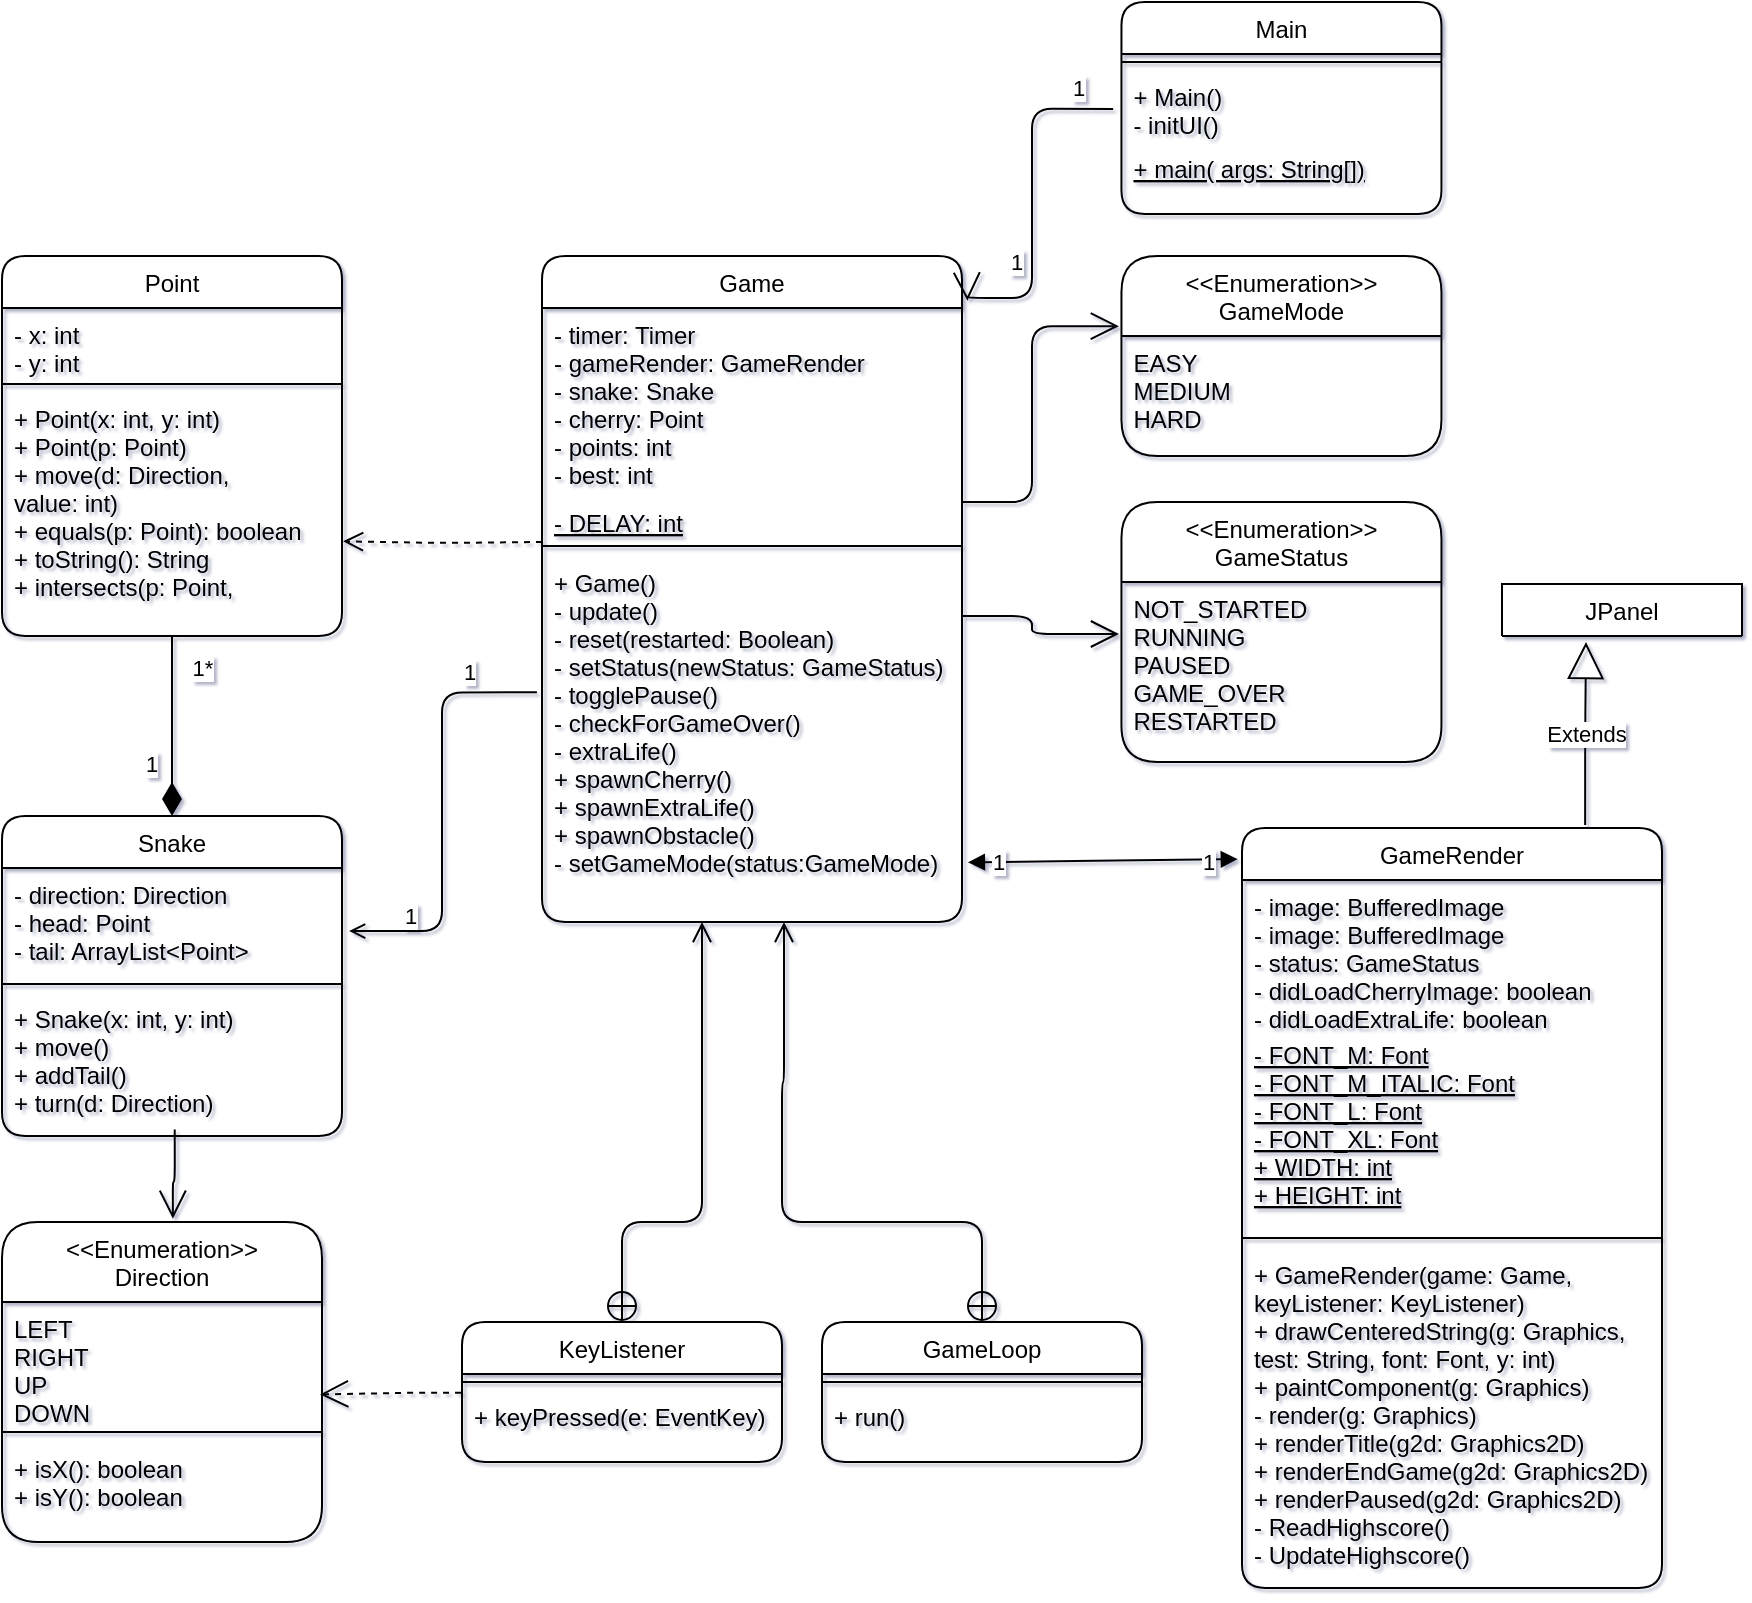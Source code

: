 <mxfile version="15.8.6" type="google"><diagram id="C5RBs43oDa-KdzZeNtuy" name="Page-1"><mxGraphModel dx="2044" dy="836" grid="1" gridSize="10" guides="1" tooltips="1" connect="1" arrows="1" fold="1" page="1" pageScale="1" pageWidth="827" pageHeight="1169" math="0" shadow="1"><root><mxCell id="WIyWlLk6GJQsqaUBKTNV-0"/><mxCell id="WIyWlLk6GJQsqaUBKTNV-1" parent="WIyWlLk6GJQsqaUBKTNV-0"/><mxCell id="Q1nwsN4nKAMBySvk54By-53" value="1" style="endArrow=open;html=1;startArrow=none;startFill=0;edgeStyle=orthogonalEdgeStyle;align=left;verticalAlign=bottom;entryX=1.021;entryY=0.584;entryDx=0;entryDy=0;entryPerimeter=0;exitX=-0.012;exitY=0.401;exitDx=0;exitDy=0;exitPerimeter=0;endFill=0;strokeColor=default;" parent="WIyWlLk6GJQsqaUBKTNV-1" source="Q1nwsN4nKAMBySvk54By-29" target="Q1nwsN4nKAMBySvk54By-7" edge="1"><mxGeometry x="-0.639" y="-1" relative="1" as="geometry"><mxPoint x="490" y="428" as="sourcePoint"/><mxPoint x="480" y="590" as="targetPoint"/><mxPoint as="offset"/></mxGeometry></mxCell><mxCell id="Q1nwsN4nKAMBySvk54By-54" value="1" style="edgeLabel;html=1;align=center;verticalAlign=middle;resizable=0;points=[];rounded=1;" parent="Q1nwsN4nKAMBySvk54By-53" vertex="1" connectable="0"><mxGeometry x="0.883" y="-6" relative="1" as="geometry"><mxPoint x="17" y="-2" as="offset"/></mxGeometry></mxCell><mxCell id="Q1nwsN4nKAMBySvk54By-6" value="Snake" style="swimlane;fontStyle=0;align=center;verticalAlign=top;childLayout=stackLayout;horizontal=1;startSize=26;horizontalStack=0;resizeParent=1;resizeLast=0;collapsible=1;marginBottom=0;shadow=0;strokeWidth=1;rounded=1;" parent="WIyWlLk6GJQsqaUBKTNV-1" vertex="1"><mxGeometry x="220" y="647" width="170" height="160" as="geometry"><mxRectangle x="340" y="380" width="170" height="26" as="alternateBounds"/></mxGeometry></mxCell><mxCell id="Q1nwsN4nKAMBySvk54By-7" value="- direction: Direction&#10;- head: Point&#10;- tail: ArrayList&lt;Point&gt;" style="text;align=left;verticalAlign=top;spacingLeft=4;spacingRight=4;overflow=hidden;rotatable=0;points=[[0,0.5],[1,0.5]];portConstraint=eastwest;rounded=1;" parent="Q1nwsN4nKAMBySvk54By-6" vertex="1"><mxGeometry y="26" width="170" height="54" as="geometry"/></mxCell><mxCell id="Q1nwsN4nKAMBySvk54By-8" value="" style="line;html=1;strokeWidth=1;align=left;verticalAlign=middle;spacingTop=-1;spacingLeft=3;spacingRight=3;rotatable=0;labelPosition=right;points=[];portConstraint=eastwest;rounded=1;" parent="Q1nwsN4nKAMBySvk54By-6" vertex="1"><mxGeometry y="80" width="170" height="8" as="geometry"/></mxCell><mxCell id="Q1nwsN4nKAMBySvk54By-36" value="+ Snake(x: int, y: int)&#10;+ move()&#10;+ addTail()&#10;+ turn(d: Direction)" style="text;align=left;verticalAlign=top;spacingLeft=4;spacingRight=4;overflow=hidden;rotatable=0;points=[[0,0.5],[1,0.5]];portConstraint=eastwest;rounded=1;" parent="Q1nwsN4nKAMBySvk54By-6" vertex="1"><mxGeometry y="88" width="170" height="72" as="geometry"/></mxCell><mxCell id="zkfFHV4jXpPFQw0GAbJ--13" value="&lt;&lt;Enumeration&gt;&gt; &#10;GameStatus" style="swimlane;fontStyle=0;align=center;verticalAlign=top;childLayout=stackLayout;horizontal=1;startSize=40;horizontalStack=0;resizeParent=1;resizeLast=0;collapsible=1;marginBottom=0;shadow=0;strokeWidth=1;rounded=1;" parent="WIyWlLk6GJQsqaUBKTNV-1" vertex="1"><mxGeometry x="779.73" y="490" width="160" height="130" as="geometry"><mxRectangle x="340" y="380" width="170" height="26" as="alternateBounds"/></mxGeometry></mxCell><mxCell id="zkfFHV4jXpPFQw0GAbJ--14" value="NOT_STARTED&#10;RUNNING&#10;PAUSED&#10;GAME_OVER&#10;RESTARTED" style="text;align=left;verticalAlign=top;spacingLeft=4;spacingRight=4;overflow=hidden;rotatable=0;points=[[0,0.5],[1,0.5]];portConstraint=eastwest;rounded=1;" parent="zkfFHV4jXpPFQw0GAbJ--13" vertex="1"><mxGeometry y="40" width="160" height="90" as="geometry"/></mxCell><mxCell id="Q1nwsN4nKAMBySvk54By-0" value="GameLoop" style="swimlane;fontStyle=0;align=center;verticalAlign=top;childLayout=stackLayout;horizontal=1;startSize=26;horizontalStack=0;resizeParent=1;resizeLast=0;collapsible=1;marginBottom=0;shadow=0;strokeWidth=1;rounded=1;" parent="WIyWlLk6GJQsqaUBKTNV-1" vertex="1"><mxGeometry x="630" y="900" width="160" height="70" as="geometry"><mxRectangle x="340" y="380" width="170" height="26" as="alternateBounds"/></mxGeometry></mxCell><mxCell id="Q1nwsN4nKAMBySvk54By-2" value="" style="line;html=1;strokeWidth=1;align=left;verticalAlign=middle;spacingTop=-1;spacingLeft=3;spacingRight=3;rotatable=0;labelPosition=right;points=[];portConstraint=eastwest;rounded=1;" parent="Q1nwsN4nKAMBySvk54By-0" vertex="1"><mxGeometry y="26" width="160" height="8" as="geometry"/></mxCell><mxCell id="Q1nwsN4nKAMBySvk54By-1" value="+ run() " style="text;align=left;verticalAlign=top;spacingLeft=4;spacingRight=4;overflow=hidden;rotatable=0;points=[[0,0.5],[1,0.5]];portConstraint=eastwest;rounded=1;" parent="Q1nwsN4nKAMBySvk54By-0" vertex="1"><mxGeometry y="34" width="160" height="26" as="geometry"/></mxCell><mxCell id="Q1nwsN4nKAMBySvk54By-3" value="KeyListener" style="swimlane;fontStyle=0;align=center;verticalAlign=top;childLayout=stackLayout;horizontal=1;startSize=26;horizontalStack=0;resizeParent=1;resizeLast=0;collapsible=1;marginBottom=0;shadow=0;strokeWidth=1;rounded=1;" parent="WIyWlLk6GJQsqaUBKTNV-1" vertex="1"><mxGeometry x="450" y="900" width="160" height="70" as="geometry"><mxRectangle x="340" y="380" width="170" height="26" as="alternateBounds"/></mxGeometry></mxCell><mxCell id="Q1nwsN4nKAMBySvk54By-5" value="" style="line;html=1;strokeWidth=1;align=left;verticalAlign=middle;spacingTop=-1;spacingLeft=3;spacingRight=3;rotatable=0;labelPosition=right;points=[];portConstraint=eastwest;rounded=1;" parent="Q1nwsN4nKAMBySvk54By-3" vertex="1"><mxGeometry y="26" width="160" height="8" as="geometry"/></mxCell><mxCell id="Q1nwsN4nKAMBySvk54By-30" value="+ keyPressed(e: EventKey)" style="text;strokeColor=none;fillColor=none;align=left;verticalAlign=top;spacingLeft=4;spacingRight=4;overflow=hidden;rotatable=0;points=[[0,0.5],[1,0.5]];portConstraint=eastwest;rounded=1;" parent="Q1nwsN4nKAMBySvk54By-3" vertex="1"><mxGeometry y="34" width="160" height="36" as="geometry"/></mxCell><mxCell id="Q1nwsN4nKAMBySvk54By-15" value="JPanel" style="swimlane;fontStyle=0;align=center;verticalAlign=top;childLayout=stackLayout;horizontal=1;startSize=26;horizontalStack=0;resizeParent=1;resizeLast=0;collapsible=1;marginBottom=0;shadow=0;strokeWidth=1;rounded=1;" parent="WIyWlLk6GJQsqaUBKTNV-1" vertex="1" collapsed="1"><mxGeometry x="970" y="531" width="120" height="26" as="geometry"><mxRectangle x="505" y="252" width="160" height="70" as="alternateBounds"/></mxGeometry></mxCell><mxCell id="Q1nwsN4nKAMBySvk54By-18" value="Main" style="swimlane;fontStyle=0;align=center;verticalAlign=top;childLayout=stackLayout;horizontal=1;startSize=26;horizontalStack=0;resizeParent=1;resizeLast=0;collapsible=1;marginBottom=0;shadow=0;strokeWidth=1;rounded=1;" parent="WIyWlLk6GJQsqaUBKTNV-1" vertex="1"><mxGeometry x="779.73" y="240" width="160" height="106" as="geometry"><mxRectangle x="340" y="380" width="170" height="26" as="alternateBounds"/></mxGeometry></mxCell><mxCell id="Q1nwsN4nKAMBySvk54By-20" value="" style="line;html=1;strokeWidth=1;align=left;verticalAlign=middle;spacingTop=-1;spacingLeft=3;spacingRight=3;rotatable=0;labelPosition=right;points=[];portConstraint=eastwest;rounded=1;" parent="Q1nwsN4nKAMBySvk54By-18" vertex="1"><mxGeometry y="26" width="160" height="8" as="geometry"/></mxCell><mxCell id="Q1nwsN4nKAMBySvk54By-19" value="+ Main()&#10;- initUI()&#10;" style="text;align=left;verticalAlign=top;spacingLeft=4;spacingRight=4;overflow=hidden;rotatable=0;points=[[0,0.5],[1,0.5]];portConstraint=eastwest;fontStyle=0;rounded=1;" parent="Q1nwsN4nKAMBySvk54By-18" vertex="1"><mxGeometry y="34" width="160" height="36" as="geometry"/></mxCell><mxCell id="Q1nwsN4nKAMBySvk54By-34" value="+ main( args: String[])" style="text;align=left;verticalAlign=top;spacingLeft=4;spacingRight=4;overflow=hidden;rotatable=0;points=[[0,0.5],[1,0.5]];portConstraint=eastwest;fontStyle=4;rounded=1;" parent="Q1nwsN4nKAMBySvk54By-18" vertex="1"><mxGeometry y="70" width="160" height="36" as="geometry"/></mxCell><mxCell id="Q1nwsN4nKAMBySvk54By-21" value="Game" style="swimlane;fontStyle=0;align=center;verticalAlign=top;childLayout=stackLayout;horizontal=1;startSize=26;horizontalStack=0;resizeParent=1;resizeLast=0;collapsible=1;marginBottom=0;shadow=0;strokeWidth=1;rounded=1;" parent="WIyWlLk6GJQsqaUBKTNV-1" vertex="1"><mxGeometry x="490" y="367" width="210" height="333" as="geometry"><mxRectangle x="490" y="367" width="170" height="26" as="alternateBounds"/></mxGeometry></mxCell><mxCell id="Q1nwsN4nKAMBySvk54By-22" value="- timer: Timer&#10;- gameRender: GameRender&#10;- snake: Snake&#10;- cherry: Point&#10;- points: int&#10;- best: int" style="text;align=left;verticalAlign=top;spacingLeft=4;spacingRight=4;overflow=hidden;rotatable=0;points=[[0,0.5],[1,0.5]];portConstraint=eastwest;rounded=1;" parent="Q1nwsN4nKAMBySvk54By-21" vertex="1"><mxGeometry y="26" width="210" height="94" as="geometry"/></mxCell><mxCell id="Q1nwsN4nKAMBySvk54By-35" value="- DELAY: int&#10;" style="text;align=left;verticalAlign=top;spacingLeft=4;spacingRight=4;overflow=hidden;rotatable=0;points=[[0,0.5],[1,0.5]];portConstraint=eastwest;fontStyle=4;rounded=1;" parent="Q1nwsN4nKAMBySvk54By-21" vertex="1"><mxGeometry y="120" width="210" height="20" as="geometry"/></mxCell><mxCell id="Q1nwsN4nKAMBySvk54By-23" value="" style="line;html=1;strokeWidth=1;align=left;verticalAlign=middle;spacingTop=-1;spacingLeft=3;spacingRight=3;rotatable=0;labelPosition=right;points=[];portConstraint=eastwest;rounded=1;" parent="Q1nwsN4nKAMBySvk54By-21" vertex="1"><mxGeometry y="140" width="210" height="10" as="geometry"/></mxCell><mxCell id="Q1nwsN4nKAMBySvk54By-29" value="+ Game()&#10;- update()&#10;- reset(restarted: Boolean)&#10;- setStatus(newStatus: GameStatus)&#10;- togglePause()&#10;- checkForGameOver()&#10;- extraLife()&#10;+ spawnCherry()&#10;+ spawnExtraLife()&#10;+ spawnObstacle()&#10;- setGameMode(status:GameMode)" style="text;strokeColor=none;fillColor=none;align=left;verticalAlign=top;spacingLeft=4;spacingRight=4;overflow=hidden;rotatable=0;points=[[0,0.5],[1,0.5]];portConstraint=eastwest;rounded=1;" parent="Q1nwsN4nKAMBySvk54By-21" vertex="1"><mxGeometry y="150" width="210" height="170" as="geometry"/></mxCell><mxCell id="Q1nwsN4nKAMBySvk54By-42" value="Point" style="swimlane;fontStyle=0;align=center;verticalAlign=top;childLayout=stackLayout;horizontal=1;startSize=26;horizontalStack=0;resizeParent=1;resizeLast=0;collapsible=1;marginBottom=0;shadow=0;strokeWidth=1;rounded=1;" parent="WIyWlLk6GJQsqaUBKTNV-1" vertex="1"><mxGeometry x="220" y="367" width="170" height="190" as="geometry"><mxRectangle x="340" y="380" width="170" height="26" as="alternateBounds"/></mxGeometry></mxCell><mxCell id="Q1nwsN4nKAMBySvk54By-43" value="- x: int&#10;- y: int" style="text;align=left;verticalAlign=top;spacingLeft=4;spacingRight=4;overflow=hidden;rotatable=0;points=[[0,0.5],[1,0.5]];portConstraint=eastwest;rounded=1;" parent="Q1nwsN4nKAMBySvk54By-42" vertex="1"><mxGeometry y="26" width="170" height="34" as="geometry"/></mxCell><mxCell id="Q1nwsN4nKAMBySvk54By-44" value="" style="line;html=1;strokeWidth=1;align=left;verticalAlign=middle;spacingTop=-1;spacingLeft=3;spacingRight=3;rotatable=0;labelPosition=right;points=[];portConstraint=eastwest;rounded=1;" parent="Q1nwsN4nKAMBySvk54By-42" vertex="1"><mxGeometry y="60" width="170" height="8" as="geometry"/></mxCell><mxCell id="Q1nwsN4nKAMBySvk54By-45" value="+ Point(x: int, y: int)&#10;+ Point(p: Point)&#10;+ move(d: Direction, &#10;value: int)&#10;+ equals(p: Point): boolean&#10;+ toString(): String&#10;+ intersects(p: Point, &#10;tolerance: int): boolean" style="text;align=left;verticalAlign=top;spacingLeft=4;spacingRight=4;overflow=hidden;rotatable=0;points=[[0,0.5],[1,0.5]];portConstraint=eastwest;rounded=1;" parent="Q1nwsN4nKAMBySvk54By-42" vertex="1"><mxGeometry y="68" width="170" height="102" as="geometry"/></mxCell><mxCell id="Q1nwsN4nKAMBySvk54By-47" value="" style="endArrow=open;startArrow=circlePlus;endFill=0;startFill=0;endSize=8;html=1;edgeStyle=orthogonalEdgeStyle;exitX=0.5;exitY=0;exitDx=0;exitDy=0;" parent="WIyWlLk6GJQsqaUBKTNV-1" source="Q1nwsN4nKAMBySvk54By-3" edge="1"><mxGeometry width="160" relative="1" as="geometry"><mxPoint x="550" y="890" as="sourcePoint"/><mxPoint x="570" y="700" as="targetPoint"/><Array as="points"><mxPoint x="530" y="850"/><mxPoint x="570" y="850"/></Array></mxGeometry></mxCell><mxCell id="Q1nwsN4nKAMBySvk54By-48" value="" style="endArrow=open;startArrow=circlePlus;endFill=0;startFill=0;endSize=8;html=1;edgeStyle=orthogonalEdgeStyle;exitX=0.5;exitY=0;exitDx=0;exitDy=0;" parent="WIyWlLk6GJQsqaUBKTNV-1" source="Q1nwsN4nKAMBySvk54By-0" edge="1"><mxGeometry width="160" relative="1" as="geometry"><mxPoint x="480" y="910" as="sourcePoint"/><mxPoint x="611" y="700" as="targetPoint"/><Array as="points"><mxPoint x="710" y="850"/><mxPoint x="610" y="850"/><mxPoint x="610" y="780"/><mxPoint x="611" y="780"/></Array></mxGeometry></mxCell><mxCell id="Q1nwsN4nKAMBySvk54By-55" value="1" style="endArrow=none;html=1;endSize=12;startArrow=diamondThin;startSize=14;startFill=1;edgeStyle=orthogonalEdgeStyle;align=left;verticalAlign=bottom;entryX=0.5;entryY=1;entryDx=0;entryDy=0;exitX=0.5;exitY=0;exitDx=0;exitDy=0;endFill=0;" parent="WIyWlLk6GJQsqaUBKTNV-1" source="Q1nwsN4nKAMBySvk54By-6" target="Q1nwsN4nKAMBySvk54By-42" edge="1"><mxGeometry x="-0.622" y="15" relative="1" as="geometry"><mxPoint x="300" y="540" as="sourcePoint"/><mxPoint x="500" y="560" as="targetPoint"/><Array as="points"><mxPoint x="305" y="610"/><mxPoint x="305" y="610"/></Array><mxPoint as="offset"/></mxGeometry></mxCell><mxCell id="Q1nwsN4nKAMBySvk54By-56" value="1*" style="edgeLabel;html=1;align=center;verticalAlign=middle;resizable=0;points=[];rounded=1;" parent="Q1nwsN4nKAMBySvk54By-55" vertex="1" connectable="0"><mxGeometry x="0.904" y="-2" relative="1" as="geometry"><mxPoint x="13" y="11" as="offset"/></mxGeometry></mxCell><mxCell id="Q1nwsN4nKAMBySvk54By-57" value="&lt;&lt;Enumeration&gt;&gt; &#10;Direction" style="swimlane;fontStyle=0;align=center;verticalAlign=top;childLayout=stackLayout;horizontal=1;startSize=40;horizontalStack=0;resizeParent=1;resizeLast=0;collapsible=1;marginBottom=0;shadow=0;strokeWidth=1;rounded=1;" parent="WIyWlLk6GJQsqaUBKTNV-1" vertex="1"><mxGeometry x="220" y="850" width="160" height="160" as="geometry"><mxRectangle x="340" y="380" width="170" height="26" as="alternateBounds"/></mxGeometry></mxCell><mxCell id="Q1nwsN4nKAMBySvk54By-58" value="LEFT&#10;RIGHT&#10;UP&#10;DOWN" style="text;align=left;verticalAlign=top;spacingLeft=4;spacingRight=4;overflow=hidden;rotatable=0;points=[[0,0.5],[1,0.5]];portConstraint=eastwest;rounded=1;" parent="Q1nwsN4nKAMBySvk54By-57" vertex="1"><mxGeometry y="40" width="160" height="60" as="geometry"/></mxCell><mxCell id="Q1nwsN4nKAMBySvk54By-59" value="" style="line;html=1;strokeWidth=1;align=left;verticalAlign=middle;spacingTop=-1;spacingLeft=3;spacingRight=3;rotatable=0;labelPosition=right;points=[];portConstraint=eastwest;rounded=1;" parent="Q1nwsN4nKAMBySvk54By-57" vertex="1"><mxGeometry y="100" width="160" height="10" as="geometry"/></mxCell><mxCell id="Q1nwsN4nKAMBySvk54By-60" value="+ isX(): boolean&#10;+ isY(): boolean" style="text;align=left;verticalAlign=top;spacingLeft=4;spacingRight=4;overflow=hidden;rotatable=0;points=[[0,0.5],[1,0.5]];portConstraint=eastwest;rounded=1;" parent="Q1nwsN4nKAMBySvk54By-57" vertex="1"><mxGeometry y="110" width="160" height="36" as="geometry"/></mxCell><mxCell id="Q1nwsN4nKAMBySvk54By-65" value="" style="endArrow=open;endFill=1;endSize=12;html=1;edgeStyle=orthogonalEdgeStyle;entryX=1.013;entryY=0.067;entryDx=0;entryDy=0;entryPerimeter=0;exitX=-0.026;exitY=0.54;exitDx=0;exitDy=0;exitPerimeter=0;" parent="WIyWlLk6GJQsqaUBKTNV-1" source="Q1nwsN4nKAMBySvk54By-19" target="Q1nwsN4nKAMBySvk54By-21" edge="1"><mxGeometry width="160" relative="1" as="geometry"><mxPoint x="770" y="421" as="sourcePoint"/><mxPoint x="780" y="420" as="targetPoint"/><Array as="points"><mxPoint x="735" y="293"/><mxPoint x="735" y="388"/></Array></mxGeometry></mxCell><mxCell id="Q1nwsN4nKAMBySvk54By-67" value="1" style="edgeLabel;html=1;align=center;verticalAlign=middle;resizable=0;points=[];rounded=1;" parent="Q1nwsN4nKAMBySvk54By-65" vertex="1" connectable="0"><mxGeometry x="-0.699" y="-1" relative="1" as="geometry"><mxPoint x="8" y="-10" as="offset"/></mxGeometry></mxCell><mxCell id="XJjMYYEBK-fEG7YDbgSY-5" value="1" style="edgeLabel;html=1;align=center;verticalAlign=middle;resizable=0;points=[];" vertex="1" connectable="0" parent="Q1nwsN4nKAMBySvk54By-65"><mxGeometry x="0.672" y="-1" relative="1" as="geometry"><mxPoint x="-2" y="-17" as="offset"/></mxGeometry></mxCell><mxCell id="Q1nwsN4nKAMBySvk54By-72" value="" style="html=1;verticalAlign=bottom;endArrow=open;dashed=1;endSize=8;edgeStyle=orthogonalEdgeStyle;entryX=1.003;entryY=0.732;entryDx=0;entryDy=0;entryPerimeter=0;" parent="WIyWlLk6GJQsqaUBKTNV-1" target="Q1nwsN4nKAMBySvk54By-45" edge="1"><mxGeometry relative="1" as="geometry"><mxPoint x="490" y="510" as="sourcePoint"/><mxPoint x="370" y="800" as="targetPoint"/></mxGeometry></mxCell><mxCell id="Q1nwsN4nKAMBySvk54By-75" value="" style="endArrow=open;endSize=12;dashed=1;html=1;edgeStyle=orthogonalEdgeStyle;entryX=0.994;entryY=0.77;entryDx=0;entryDy=0;entryPerimeter=0;exitX=-0.003;exitY=0.037;exitDx=0;exitDy=0;exitPerimeter=0;" parent="WIyWlLk6GJQsqaUBKTNV-1" source="Q1nwsN4nKAMBySvk54By-30" target="Q1nwsN4nKAMBySvk54By-58" edge="1"><mxGeometry x="-0.08" y="6" width="160" relative="1" as="geometry"><mxPoint x="440" y="936" as="sourcePoint"/><mxPoint x="410" y="935" as="targetPoint"/><Array as="points"><mxPoint x="430" y="935"/></Array><mxPoint as="offset"/></mxGeometry></mxCell><mxCell id="d4JF5jnR4ZvSvx4Au4_Q-4" value="" style="endArrow=open;html=1;endSize=12;startArrow=none;startSize=14;startFill=0;edgeStyle=orthogonalEdgeStyle;align=left;verticalAlign=bottom;entryX=-0.008;entryY=0.286;entryDx=0;entryDy=0;entryPerimeter=0;endFill=0;" parent="WIyWlLk6GJQsqaUBKTNV-1" target="zkfFHV4jXpPFQw0GAbJ--14" edge="1"><mxGeometry x="-0.639" y="-1" relative="1" as="geometry"><mxPoint x="700" y="547" as="sourcePoint"/><mxPoint x="710.0" y="589.996" as="targetPoint"/><mxPoint as="offset"/><Array as="points"><mxPoint x="735" y="547"/><mxPoint x="735" y="556"/><mxPoint x="778" y="556"/></Array></mxGeometry></mxCell><mxCell id="2xs5ZtYehGJgi7oojWla-1" value="GameRender" style="swimlane;fontStyle=0;align=center;verticalAlign=top;childLayout=stackLayout;horizontal=1;startSize=26;horizontalStack=0;resizeParent=1;resizeLast=0;collapsible=1;marginBottom=0;shadow=0;strokeWidth=1;rounded=1;" parent="WIyWlLk6GJQsqaUBKTNV-1" vertex="1"><mxGeometry x="840" y="653" width="210" height="380" as="geometry"><mxRectangle x="490" y="367" width="170" height="26" as="alternateBounds"/></mxGeometry></mxCell><mxCell id="2xs5ZtYehGJgi7oojWla-2" value="- image: BufferedImage&#10;- image: BufferedImage&#10;- status: GameStatus&#10;- didLoadCherryImage: boolean&#10;- didLoadExtraLife: boolean&#10;" style="text;align=left;verticalAlign=top;spacingLeft=4;spacingRight=4;overflow=hidden;rotatable=0;points=[[0,0.5],[1,0.5]];portConstraint=eastwest;rounded=1;" parent="2xs5ZtYehGJgi7oojWla-1" vertex="1"><mxGeometry y="26" width="210" height="74" as="geometry"/></mxCell><mxCell id="2xs5ZtYehGJgi7oojWla-3" value="- FONT_M: Font&#10;- FONT_M_ITALIC: Font&#10;- FONT_L: Font&#10;- FONT_XL: Font&#10;+ WIDTH: int&#10;+ HEIGHT: int" style="text;align=left;verticalAlign=top;spacingLeft=4;spacingRight=4;overflow=hidden;rotatable=0;points=[[0,0.5],[1,0.5]];portConstraint=eastwest;fontStyle=4;rounded=1;" parent="2xs5ZtYehGJgi7oojWla-1" vertex="1"><mxGeometry y="100" width="210" height="100" as="geometry"/></mxCell><mxCell id="2xs5ZtYehGJgi7oojWla-4" value="" style="line;html=1;strokeWidth=1;align=left;verticalAlign=middle;spacingTop=-1;spacingLeft=3;spacingRight=3;rotatable=0;labelPosition=right;points=[];portConstraint=eastwest;rounded=1;" parent="2xs5ZtYehGJgi7oojWla-1" vertex="1"><mxGeometry y="200" width="210" height="10" as="geometry"/></mxCell><mxCell id="2xs5ZtYehGJgi7oojWla-5" value="+ GameRender(game: Game, &#10;keyListener: KeyListener)&#10;+ drawCenteredString(g: Graphics, &#10;test: String, font: Font, y: int)&#10;+ paintComponent(g: Graphics)&#10;- render(g: Graphics)&#10;+ renderTitle(g2d: Graphics2D)&#10;+ renderEndGame(g2d: Graphics2D)&#10;+ renderPaused(g2d: Graphics2D)&#10;- ReadHighscore()&#10;- UpdateHighscore()&#10;" style="text;strokeColor=none;fillColor=none;align=left;verticalAlign=top;spacingLeft=4;spacingRight=4;overflow=hidden;rotatable=0;points=[[0,0.5],[1,0.5]];portConstraint=eastwest;rounded=1;" parent="2xs5ZtYehGJgi7oojWla-1" vertex="1"><mxGeometry y="210" width="210" height="170" as="geometry"/></mxCell><mxCell id="2xs5ZtYehGJgi7oojWla-6" value="" style="endArrow=block;startArrow=block;endFill=1;startFill=1;html=1;entryX=-0.01;entryY=0.041;entryDx=0;entryDy=0;entryPerimeter=0;exitX=1.014;exitY=0.901;exitDx=0;exitDy=0;exitPerimeter=0;" parent="WIyWlLk6GJQsqaUBKTNV-1" source="Q1nwsN4nKAMBySvk54By-29" target="2xs5ZtYehGJgi7oojWla-1" edge="1"><mxGeometry width="160" relative="1" as="geometry"><mxPoint x="740" y="716" as="sourcePoint"/><mxPoint x="830" y="660" as="targetPoint"/></mxGeometry></mxCell><mxCell id="2xs5ZtYehGJgi7oojWla-7" value="1" style="edgeLabel;html=1;align=center;verticalAlign=middle;resizable=0;points=[];rounded=1;" parent="2xs5ZtYehGJgi7oojWla-6" vertex="1" connectable="0"><mxGeometry x="-0.78" relative="1" as="geometry"><mxPoint as="offset"/></mxGeometry></mxCell><mxCell id="2xs5ZtYehGJgi7oojWla-8" value="1" style="edgeLabel;html=1;align=center;verticalAlign=middle;resizable=0;points=[];rounded=1;" parent="2xs5ZtYehGJgi7oojWla-6" vertex="1" connectable="0"><mxGeometry x="0.778" y="-1" relative="1" as="geometry"><mxPoint as="offset"/></mxGeometry></mxCell><mxCell id="2xs5ZtYehGJgi7oojWla-10" value="" style="endArrow=open;endFill=1;endSize=12;html=1;edgeStyle=orthogonalEdgeStyle;exitX=0.508;exitY=0.954;exitDx=0;exitDy=0;entryX=0.534;entryY=-0.01;entryDx=0;entryDy=0;entryPerimeter=0;exitPerimeter=0;" parent="WIyWlLk6GJQsqaUBKTNV-1" source="Q1nwsN4nKAMBySvk54By-36" target="Q1nwsN4nKAMBySvk54By-57" edge="1"><mxGeometry width="160" relative="1" as="geometry"><mxPoint x="310" y="860" as="sourcePoint"/><mxPoint x="308.2" y="820.024" as="targetPoint"/><Array as="points"><mxPoint x="306" y="830"/><mxPoint x="305" y="830"/></Array></mxGeometry></mxCell><mxCell id="2xs5ZtYehGJgi7oojWla-12" value="Extends" style="endArrow=block;endSize=16;endFill=0;html=1;edgeStyle=orthogonalEdgeStyle;exitX=0.817;exitY=-0.004;exitDx=0;exitDy=0;exitPerimeter=0;" parent="WIyWlLk6GJQsqaUBKTNV-1" source="2xs5ZtYehGJgi7oojWla-1" edge="1"><mxGeometry width="160" relative="1" as="geometry"><mxPoint x="1080" y="713" as="sourcePoint"/><mxPoint x="1012" y="560" as="targetPoint"/></mxGeometry></mxCell><mxCell id="XJjMYYEBK-fEG7YDbgSY-0" value="&lt;&lt;Enumeration&gt;&gt; &#10;GameMode" style="swimlane;fontStyle=0;align=center;verticalAlign=top;childLayout=stackLayout;horizontal=1;startSize=40;horizontalStack=0;resizeParent=1;resizeLast=0;collapsible=1;marginBottom=0;shadow=0;strokeWidth=1;rounded=1;" vertex="1" parent="WIyWlLk6GJQsqaUBKTNV-1"><mxGeometry x="779.73" y="367" width="160" height="100" as="geometry"><mxRectangle x="340" y="380" width="170" height="26" as="alternateBounds"/></mxGeometry></mxCell><mxCell id="XJjMYYEBK-fEG7YDbgSY-1" value="EASY&#10;MEDIUM&#10;HARD" style="text;align=left;verticalAlign=top;spacingLeft=4;spacingRight=4;overflow=hidden;rotatable=0;points=[[0,0.5],[1,0.5]];portConstraint=eastwest;rounded=1;" vertex="1" parent="XJjMYYEBK-fEG7YDbgSY-0"><mxGeometry y="40" width="160" height="50" as="geometry"/></mxCell><mxCell id="XJjMYYEBK-fEG7YDbgSY-2" value="" style="endArrow=open;html=1;endSize=12;startArrow=none;startSize=14;startFill=0;edgeStyle=orthogonalEdgeStyle;align=left;verticalAlign=bottom;endFill=0;exitX=1;exitY=0.15;exitDx=0;exitDy=0;exitPerimeter=0;entryX=-0.008;entryY=0.351;entryDx=0;entryDy=0;entryPerimeter=0;" edge="1" parent="WIyWlLk6GJQsqaUBKTNV-1" target="XJjMYYEBK-fEG7YDbgSY-0" source="Q1nwsN4nKAMBySvk54By-35"><mxGeometry x="-0.631" y="10" relative="1" as="geometry"><mxPoint x="695" y="490" as="sourcePoint"/><mxPoint x="760" y="416" as="targetPoint"/><mxPoint as="offset"/><Array as="points"><mxPoint x="735" y="490"/><mxPoint x="735" y="402"/></Array></mxGeometry></mxCell></root></mxGraphModel></diagram></mxfile>